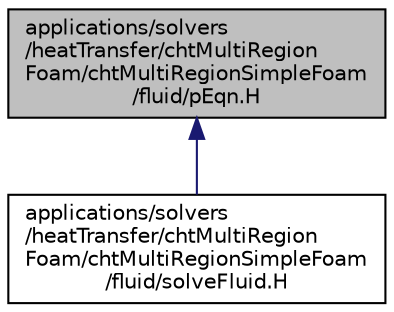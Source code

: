 digraph "applications/solvers/heatTransfer/chtMultiRegionFoam/chtMultiRegionSimpleFoam/fluid/pEqn.H"
{
  bgcolor="transparent";
  edge [fontname="Helvetica",fontsize="10",labelfontname="Helvetica",labelfontsize="10"];
  node [fontname="Helvetica",fontsize="10",shape=record];
  Node1 [label="applications/solvers\l/heatTransfer/chtMultiRegion\lFoam/chtMultiRegionSimpleFoam\l/fluid/pEqn.H",height=0.2,width=0.4,color="black", fillcolor="grey75", style="filled", fontcolor="black"];
  Node1 -> Node2 [dir="back",color="midnightblue",fontsize="10",style="solid",fontname="Helvetica"];
  Node2 [label="applications/solvers\l/heatTransfer/chtMultiRegion\lFoam/chtMultiRegionSimpleFoam\l/fluid/solveFluid.H",height=0.2,width=0.4,color="black",URL="$a03201.html"];
}
